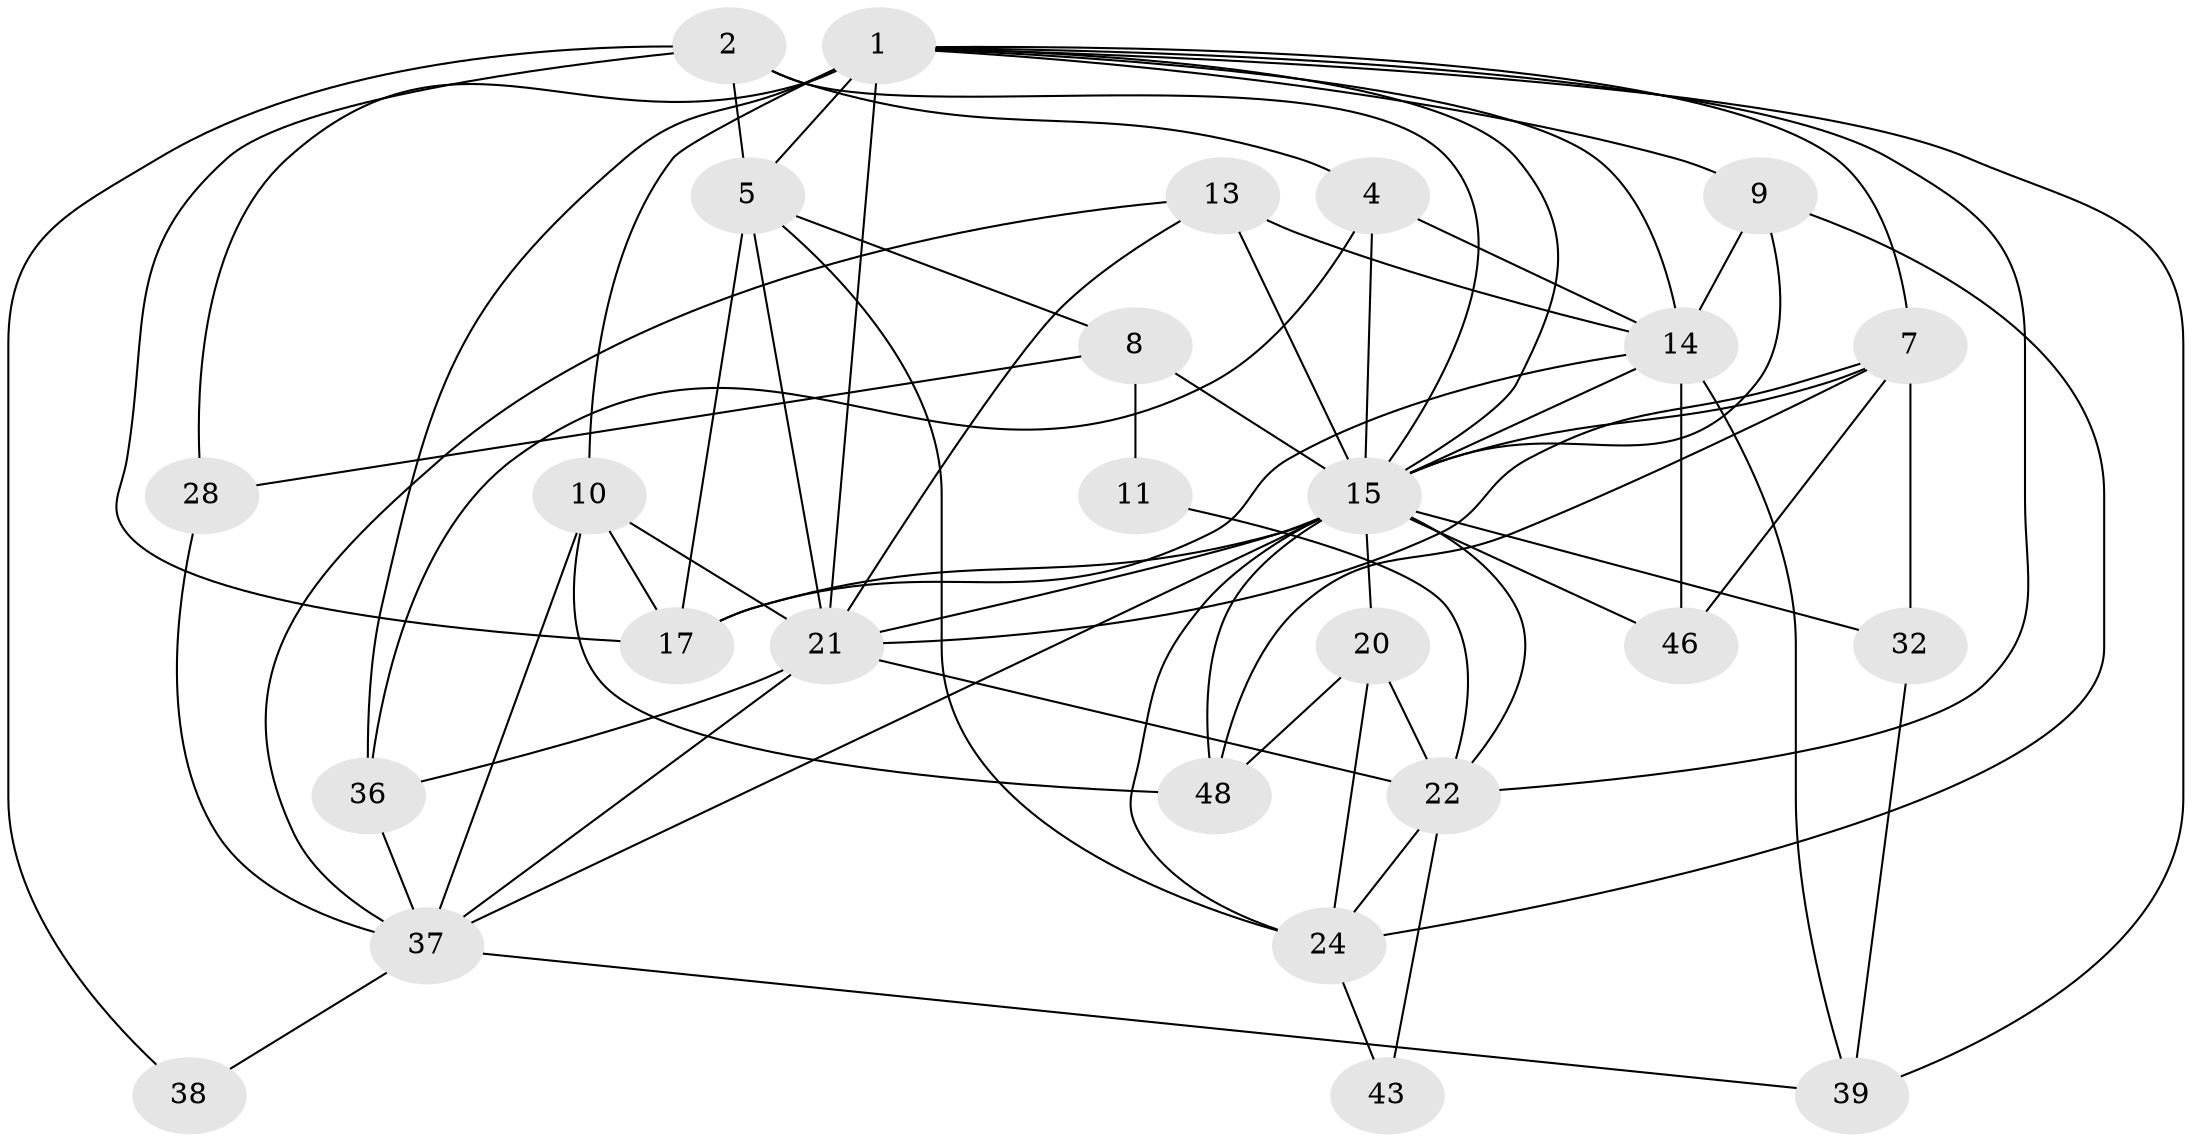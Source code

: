 // original degree distribution, {5: 0.3018867924528302, 3: 0.22641509433962265, 4: 0.2641509433962264, 2: 0.1320754716981132, 7: 0.03773584905660377, 6: 0.03773584905660377}
// Generated by graph-tools (version 1.1) at 2025/18/03/04/25 18:18:45]
// undirected, 26 vertices, 70 edges
graph export_dot {
graph [start="1"]
  node [color=gray90,style=filled];
  1 [super="+18+6+23+3"];
  2;
  4 [super="+42"];
  5 [super="+12"];
  7 [super="+40"];
  8;
  9 [super="+29"];
  10 [super="+19+45"];
  11;
  13;
  14 [super="+27+16"];
  15 [super="+41+50+31"];
  17;
  20;
  21 [super="+25"];
  22 [super="+35+34"];
  24 [super="+52+44"];
  28 [super="+30"];
  32;
  36;
  37 [super="+51"];
  38;
  39;
  43;
  46 [super="+53"];
  48;
  1 -- 14;
  1 -- 21 [weight=2];
  1 -- 22;
  1 -- 36 [weight=2];
  1 -- 39;
  1 -- 7;
  1 -- 5;
  1 -- 10;
  1 -- 9 [weight=2];
  1 -- 28 [weight=2];
  1 -- 15;
  2 -- 17;
  2 -- 38;
  2 -- 4;
  2 -- 5;
  2 -- 15;
  4 -- 14;
  4 -- 15;
  4 -- 36;
  5 -- 17;
  5 -- 8;
  5 -- 24 [weight=2];
  5 -- 21;
  7 -- 15;
  7 -- 32;
  7 -- 48;
  7 -- 46;
  7 -- 21;
  8 -- 11;
  8 -- 15;
  8 -- 28;
  9 -- 14;
  9 -- 24;
  9 -- 15;
  10 -- 37;
  10 -- 48;
  10 -- 17;
  10 -- 21 [weight=2];
  11 -- 22;
  13 -- 37;
  13 -- 14 [weight=2];
  13 -- 15;
  13 -- 21;
  14 -- 17;
  14 -- 39;
  14 -- 46;
  14 -- 15;
  15 -- 48;
  15 -- 32;
  15 -- 21;
  15 -- 24;
  15 -- 22;
  15 -- 17;
  15 -- 20;
  15 -- 37;
  15 -- 46;
  20 -- 24;
  20 -- 22;
  20 -- 48;
  21 -- 36;
  21 -- 37;
  21 -- 22 [weight=2];
  22 -- 43;
  22 -- 24;
  24 -- 43;
  28 -- 37;
  32 -- 39;
  36 -- 37;
  37 -- 38;
  37 -- 39;
}
